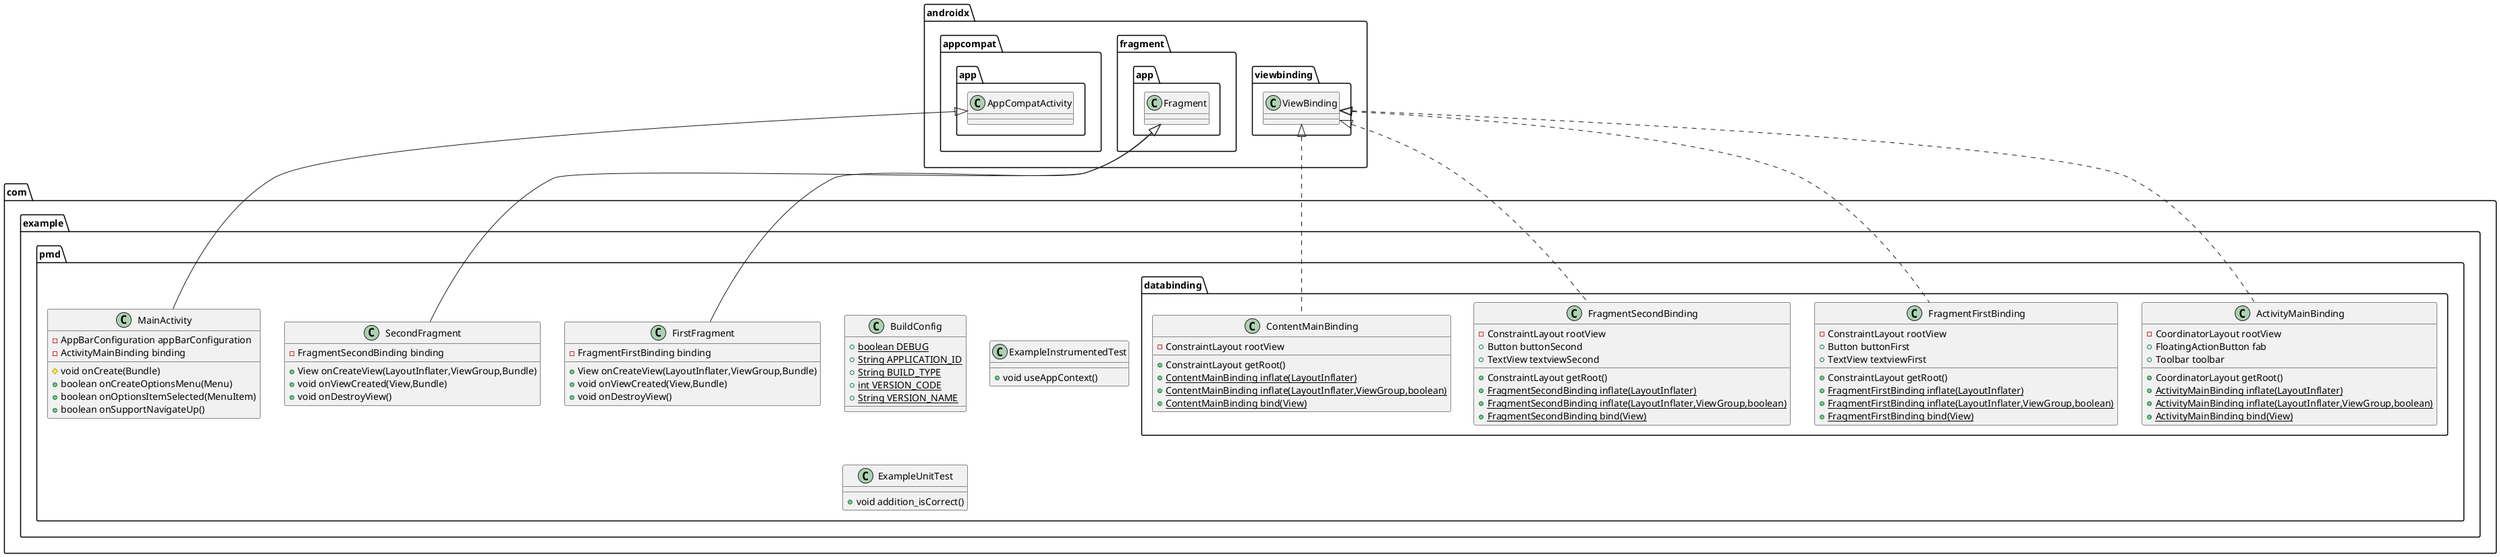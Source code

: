 @startuml
class com.example.pmd.databinding.ActivityMainBinding {
- CoordinatorLayout rootView
+ FloatingActionButton fab
+ Toolbar toolbar
+ CoordinatorLayout getRoot()
+ {static} ActivityMainBinding inflate(LayoutInflater)
+ {static} ActivityMainBinding inflate(LayoutInflater,ViewGroup,boolean)
+ {static} ActivityMainBinding bind(View)
}
class com.example.pmd.BuildConfig {
+ {static} boolean DEBUG
+ {static} String APPLICATION_ID
+ {static} String BUILD_TYPE
+ {static} int VERSION_CODE
+ {static} String VERSION_NAME
}
class com.example.pmd.FirstFragment {
- FragmentFirstBinding binding
+ View onCreateView(LayoutInflater,ViewGroup,Bundle)
+ void onViewCreated(View,Bundle)
+ void onDestroyView()
}
class com.example.pmd.databinding.FragmentFirstBinding {
- ConstraintLayout rootView
+ Button buttonFirst
+ TextView textviewFirst
+ ConstraintLayout getRoot()
+ {static} FragmentFirstBinding inflate(LayoutInflater)
+ {static} FragmentFirstBinding inflate(LayoutInflater,ViewGroup,boolean)
+ {static} FragmentFirstBinding bind(View)
}
class com.example.pmd.SecondFragment {
- FragmentSecondBinding binding
+ View onCreateView(LayoutInflater,ViewGroup,Bundle)
+ void onViewCreated(View,Bundle)
+ void onDestroyView()
}
class com.example.pmd.databinding.FragmentSecondBinding {
- ConstraintLayout rootView
+ Button buttonSecond
+ TextView textviewSecond
+ ConstraintLayout getRoot()
+ {static} FragmentSecondBinding inflate(LayoutInflater)
+ {static} FragmentSecondBinding inflate(LayoutInflater,ViewGroup,boolean)
+ {static} FragmentSecondBinding bind(View)
}
class com.example.pmd.ExampleInstrumentedTest {
+ void useAppContext()
}
class com.example.pmd.ExampleUnitTest {
+ void addition_isCorrect()
}
class com.example.pmd.MainActivity {
- AppBarConfiguration appBarConfiguration
- ActivityMainBinding binding
# void onCreate(Bundle)
+ boolean onCreateOptionsMenu(Menu)
+ boolean onOptionsItemSelected(MenuItem)
+ boolean onSupportNavigateUp()
}
class com.example.pmd.databinding.ContentMainBinding {
- ConstraintLayout rootView
+ ConstraintLayout getRoot()
+ {static} ContentMainBinding inflate(LayoutInflater)
+ {static} ContentMainBinding inflate(LayoutInflater,ViewGroup,boolean)
+ {static} ContentMainBinding bind(View)
}


androidx.viewbinding.ViewBinding <|.. com.example.pmd.databinding.ActivityMainBinding
androidx.fragment.app.Fragment <|-- com.example.pmd.FirstFragment
androidx.viewbinding.ViewBinding <|.. com.example.pmd.databinding.FragmentFirstBinding
androidx.fragment.app.Fragment <|-- com.example.pmd.SecondFragment
androidx.viewbinding.ViewBinding <|.. com.example.pmd.databinding.FragmentSecondBinding
androidx.appcompat.app.AppCompatActivity <|-- com.example.pmd.MainActivity
androidx.viewbinding.ViewBinding <|.. com.example.pmd.databinding.ContentMainBinding
@enduml